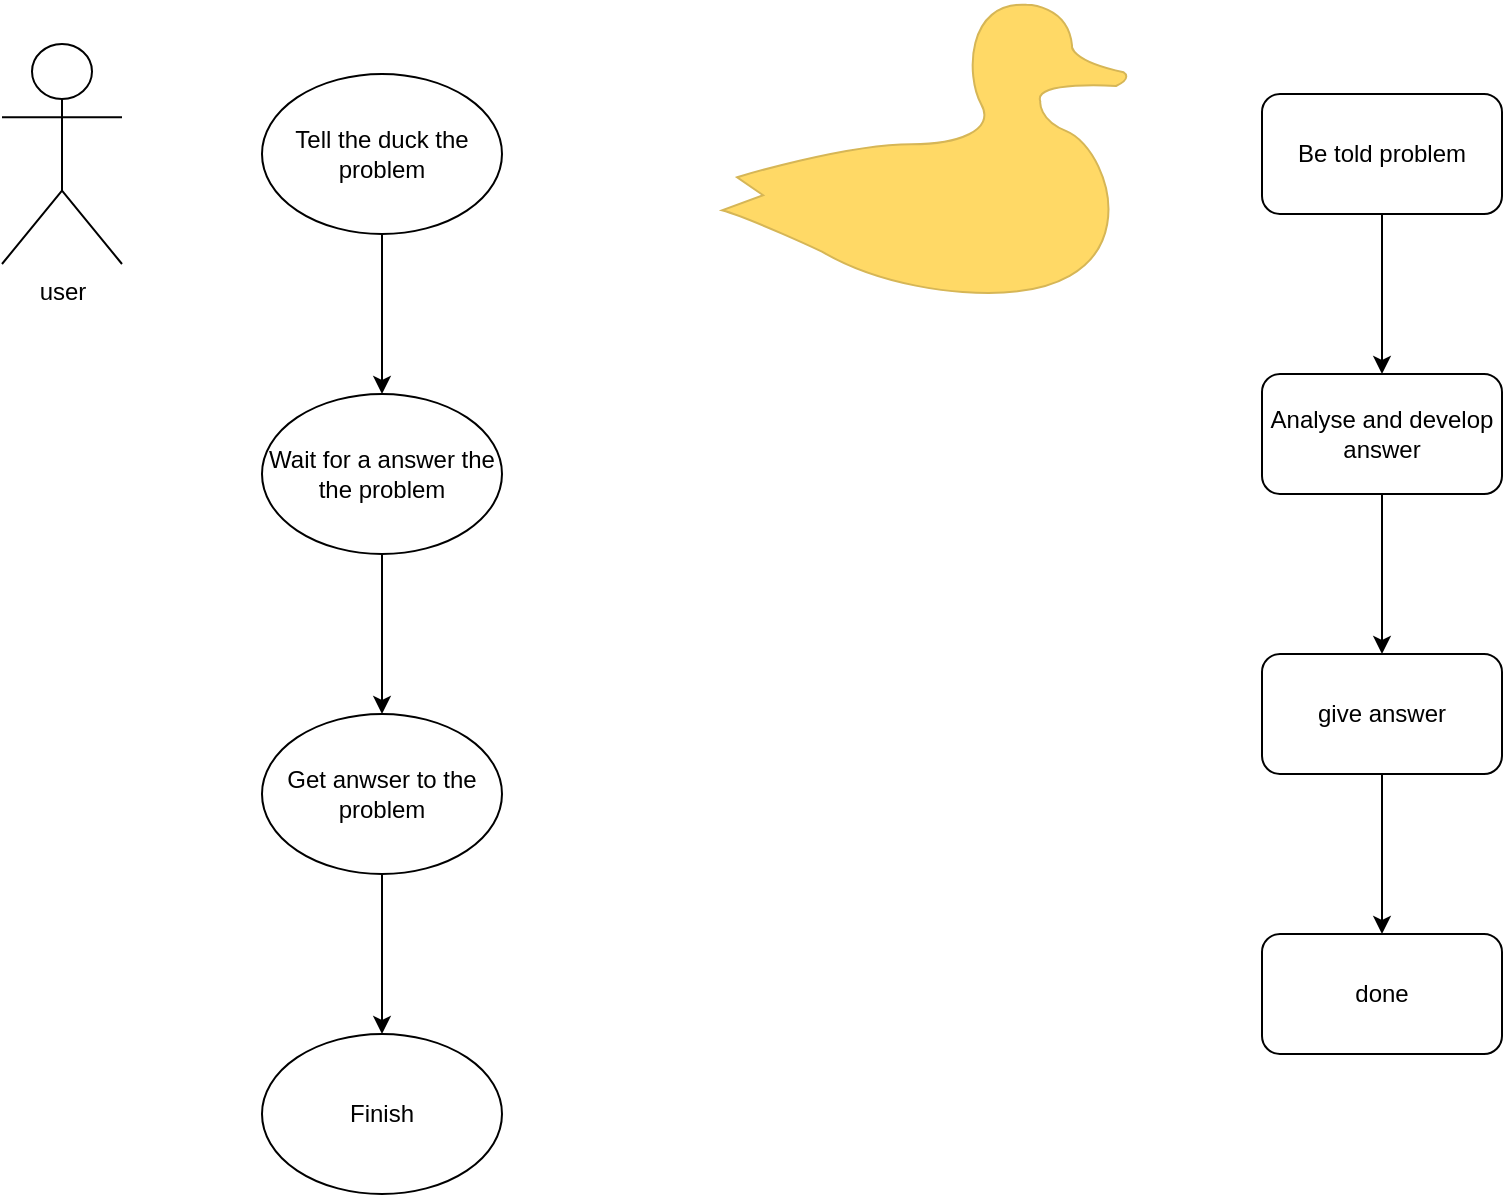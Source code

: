 <mxfile version="13.6.2" type="device" pages="2"><diagram id="BQLaOQUdp9ytJoAc3-oO" name="UI diagram"><mxGraphModel dx="1205" dy="696" grid="1" gridSize="10" guides="1" tooltips="1" connect="1" arrows="1" fold="1" page="1" pageScale="1" pageWidth="1169" pageHeight="827" math="0" shadow="0"><root><mxCell id="0"/><mxCell id="1" parent="0"/><mxCell id="qzZ3tTS3R4OIfpuWM-mG-1" value="user" style="shape=umlActor;verticalLabelPosition=bottom;verticalAlign=top;html=1;outlineConnect=0;" vertex="1" parent="1"><mxGeometry x="130" y="140" width="60" height="110" as="geometry"/></mxCell><mxCell id="qzZ3tTS3R4OIfpuWM-mG-4" value="" style="edgeStyle=orthogonalEdgeStyle;rounded=0;orthogonalLoop=1;jettySize=auto;html=1;" edge="1" parent="1" source="qzZ3tTS3R4OIfpuWM-mG-2" target="qzZ3tTS3R4OIfpuWM-mG-3"><mxGeometry relative="1" as="geometry"/></mxCell><mxCell id="qzZ3tTS3R4OIfpuWM-mG-2" value="Tell the duck the problem" style="ellipse;whiteSpace=wrap;html=1;" vertex="1" parent="1"><mxGeometry x="260" y="155" width="120" height="80" as="geometry"/></mxCell><mxCell id="qzZ3tTS3R4OIfpuWM-mG-6" value="" style="edgeStyle=orthogonalEdgeStyle;rounded=0;orthogonalLoop=1;jettySize=auto;html=1;" edge="1" parent="1" source="qzZ3tTS3R4OIfpuWM-mG-3" target="qzZ3tTS3R4OIfpuWM-mG-5"><mxGeometry relative="1" as="geometry"/></mxCell><mxCell id="qzZ3tTS3R4OIfpuWM-mG-3" value="Wait for a answer the the problem" style="ellipse;whiteSpace=wrap;html=1;" vertex="1" parent="1"><mxGeometry x="260" y="315" width="120" height="80" as="geometry"/></mxCell><mxCell id="qzZ3tTS3R4OIfpuWM-mG-8" value="" style="edgeStyle=orthogonalEdgeStyle;rounded=0;orthogonalLoop=1;jettySize=auto;html=1;" edge="1" parent="1" source="qzZ3tTS3R4OIfpuWM-mG-5" target="qzZ3tTS3R4OIfpuWM-mG-7"><mxGeometry relative="1" as="geometry"/></mxCell><mxCell id="qzZ3tTS3R4OIfpuWM-mG-5" value="Get anwser to the problem" style="ellipse;whiteSpace=wrap;html=1;" vertex="1" parent="1"><mxGeometry x="260" y="475" width="120" height="80" as="geometry"/></mxCell><mxCell id="qzZ3tTS3R4OIfpuWM-mG-7" value="Finish" style="ellipse;whiteSpace=wrap;html=1;" vertex="1" parent="1"><mxGeometry x="260" y="635" width="120" height="80" as="geometry"/></mxCell><mxCell id="qzZ3tTS3R4OIfpuWM-mG-10" value="" style="shape=mxgraph.signs.animals.duck;html=1;strokeColor=#d6b656;verticalLabelPosition=bottom;verticalAlign=top;align=center;fillColor=#FFD966;" vertex="1" parent="1"><mxGeometry x="490" y="118.5" width="220" height="153" as="geometry"/></mxCell><mxCell id="qzZ3tTS3R4OIfpuWM-mG-14" value="" style="edgeStyle=orthogonalEdgeStyle;rounded=0;orthogonalLoop=1;jettySize=auto;html=1;" edge="1" parent="1" source="qzZ3tTS3R4OIfpuWM-mG-12" target="qzZ3tTS3R4OIfpuWM-mG-13"><mxGeometry relative="1" as="geometry"/></mxCell><mxCell id="qzZ3tTS3R4OIfpuWM-mG-12" value="Be told problem" style="rounded=1;whiteSpace=wrap;html=1;" vertex="1" parent="1"><mxGeometry x="760" y="165" width="120" height="60" as="geometry"/></mxCell><mxCell id="qzZ3tTS3R4OIfpuWM-mG-16" value="" style="edgeStyle=orthogonalEdgeStyle;rounded=0;orthogonalLoop=1;jettySize=auto;html=1;" edge="1" parent="1" source="qzZ3tTS3R4OIfpuWM-mG-13" target="qzZ3tTS3R4OIfpuWM-mG-15"><mxGeometry relative="1" as="geometry"/></mxCell><mxCell id="qzZ3tTS3R4OIfpuWM-mG-13" value="Analyse and develop answer" style="whiteSpace=wrap;html=1;rounded=1;" vertex="1" parent="1"><mxGeometry x="760" y="305" width="120" height="60" as="geometry"/></mxCell><mxCell id="qzZ3tTS3R4OIfpuWM-mG-18" value="" style="edgeStyle=orthogonalEdgeStyle;rounded=0;orthogonalLoop=1;jettySize=auto;html=1;" edge="1" parent="1" source="qzZ3tTS3R4OIfpuWM-mG-15" target="qzZ3tTS3R4OIfpuWM-mG-17"><mxGeometry relative="1" as="geometry"/></mxCell><mxCell id="qzZ3tTS3R4OIfpuWM-mG-15" value="give answer" style="whiteSpace=wrap;html=1;rounded=1;" vertex="1" parent="1"><mxGeometry x="760" y="445" width="120" height="60" as="geometry"/></mxCell><mxCell id="qzZ3tTS3R4OIfpuWM-mG-17" value="done" style="whiteSpace=wrap;html=1;rounded=1;" vertex="1" parent="1"><mxGeometry x="760" y="585" width="120" height="60" as="geometry"/></mxCell></root></mxGraphModel></diagram><diagram id="BWaVV9MvtEY_bFJjmONA" name="sequence diagram"><mxGraphModel dx="1205" dy="696" grid="1" gridSize="10" guides="1" tooltips="1" connect="1" arrows="1" fold="1" page="1" pageScale="1" pageWidth="1169" pageHeight="827" math="0" shadow="0"><root><mxCell id="yeEehTbjaFCprB49sW8x-0"/><mxCell id="yeEehTbjaFCprB49sW8x-1" parent="yeEehTbjaFCprB49sW8x-0"/><mxCell id="yeEehTbjaFCprB49sW8x-4" value="user" style="rounded=0;whiteSpace=wrap;html=1;" vertex="1" parent="yeEehTbjaFCprB49sW8x-1"><mxGeometry x="360" y="80" width="120" height="60" as="geometry"/></mxCell><mxCell id="yeEehTbjaFCprB49sW8x-10" value="" style="rounded=0;whiteSpace=wrap;html=1;" vertex="1" parent="yeEehTbjaFCprB49sW8x-1"><mxGeometry x="700" y="220" width="40" height="180" as="geometry"/></mxCell><mxCell id="yeEehTbjaFCprB49sW8x-14" value="&amp;nbsp;user inputs problem&amp;nbsp;they are having&amp;nbsp;" style="text;html=1;strokeColor=none;fillColor=none;align=center;verticalAlign=middle;whiteSpace=wrap;rounded=0;" vertex="1" parent="yeEehTbjaFCprB49sW8x-1"><mxGeometry x="490" y="196" width="160" height="20" as="geometry"/></mxCell><mxCell id="GPky2ULfLftAK4nfuNOR-1" value="" style="whiteSpace=wrap;html=1;rounded=0;" vertex="1" parent="yeEehTbjaFCprB49sW8x-1"><mxGeometry x="400" y="180" width="40" height="220" as="geometry"/></mxCell><mxCell id="GPky2ULfLftAK4nfuNOR-3" value="" style="endArrow=none;dashed=1;html=1;entryX=0.5;entryY=1;entryDx=0;entryDy=0;exitX=0.5;exitY=0;exitDx=0;exitDy=0;" edge="1" parent="yeEehTbjaFCprB49sW8x-1" source="GPky2ULfLftAK4nfuNOR-1" target="yeEehTbjaFCprB49sW8x-4"><mxGeometry width="50" height="50" relative="1" as="geometry"><mxPoint x="390" y="230" as="sourcePoint"/><mxPoint x="420" y="160" as="targetPoint"/></mxGeometry></mxCell><mxCell id="GPky2ULfLftAK4nfuNOR-5" value="" style="endArrow=classic;html=1;entryX=0;entryY=0;entryDx=0;entryDy=0;" edge="1" parent="yeEehTbjaFCprB49sW8x-1" target="GPky2ULfLftAK4nfuNOR-1"><mxGeometry width="50" height="50" relative="1" as="geometry"><mxPoint x="110" y="180" as="sourcePoint"/><mxPoint x="460" y="320" as="targetPoint"/></mxGeometry></mxCell><mxCell id="GPky2ULfLftAK4nfuNOR-6" value="" style="ellipse;whiteSpace=wrap;html=1;aspect=fixed;fillColor=#190033;" vertex="1" parent="yeEehTbjaFCprB49sW8x-1"><mxGeometry x="90" y="170" width="20" height="20" as="geometry"/></mxCell><mxCell id="GPky2ULfLftAK4nfuNOR-10" value="rubber duck AI" style="rounded=0;whiteSpace=wrap;html=1;" vertex="1" parent="yeEehTbjaFCprB49sW8x-1"><mxGeometry x="660" y="80" width="120" height="60" as="geometry"/></mxCell><mxCell id="GPky2ULfLftAK4nfuNOR-12" value="" style="endArrow=none;dashed=1;html=1;entryX=0.5;entryY=1;entryDx=0;entryDy=0;exitX=0.5;exitY=0;exitDx=0;exitDy=0;" edge="1" parent="yeEehTbjaFCprB49sW8x-1" source="yeEehTbjaFCprB49sW8x-10" target="GPky2ULfLftAK4nfuNOR-10"><mxGeometry width="50" height="50" relative="1" as="geometry"><mxPoint x="500" y="410" as="sourcePoint"/><mxPoint x="550" y="360" as="targetPoint"/></mxGeometry></mxCell><mxCell id="GPky2ULfLftAK4nfuNOR-15" value="" style="endArrow=classic;html=1;entryX=0;entryY=0;entryDx=0;entryDy=0;" edge="1" parent="yeEehTbjaFCprB49sW8x-1" target="yeEehTbjaFCprB49sW8x-10"><mxGeometry width="50" height="50" relative="1" as="geometry"><mxPoint x="440" y="220" as="sourcePoint"/><mxPoint x="550" y="360" as="targetPoint"/></mxGeometry></mxCell><mxCell id="uv8g0ZMiLqH13CUxoGm1-2" value="Provides suggestion" style="text;html=1;strokeColor=none;fillColor=none;align=center;verticalAlign=middle;whiteSpace=wrap;rounded=0;" vertex="1" parent="yeEehTbjaFCprB49sW8x-1"><mxGeometry x="515" y="310" width="125" height="20" as="geometry"/></mxCell><mxCell id="uv8g0ZMiLqH13CUxoGm1-8" value="User has a problem" style="text;html=1;strokeColor=none;fillColor=none;align=center;verticalAlign=middle;whiteSpace=wrap;rounded=0;" vertex="1" parent="yeEehTbjaFCprB49sW8x-1"><mxGeometry x="180" y="150" width="120" height="20" as="geometry"/></mxCell><mxCell id="uv8g0ZMiLqH13CUxoGm1-10" value="" style="endArrow=classic;html=1;entryX=1;entryY=0.75;entryDx=0;entryDy=0;exitX=0;exitY=0.679;exitDx=0;exitDy=0;exitPerimeter=0;" edge="1" parent="yeEehTbjaFCprB49sW8x-1" source="yeEehTbjaFCprB49sW8x-10" target="GPky2ULfLftAK4nfuNOR-1"><mxGeometry width="50" height="50" relative="1" as="geometry"><mxPoint x="550" y="430" as="sourcePoint"/><mxPoint x="600" y="380" as="targetPoint"/></mxGeometry></mxCell></root></mxGraphModel></diagram></mxfile>